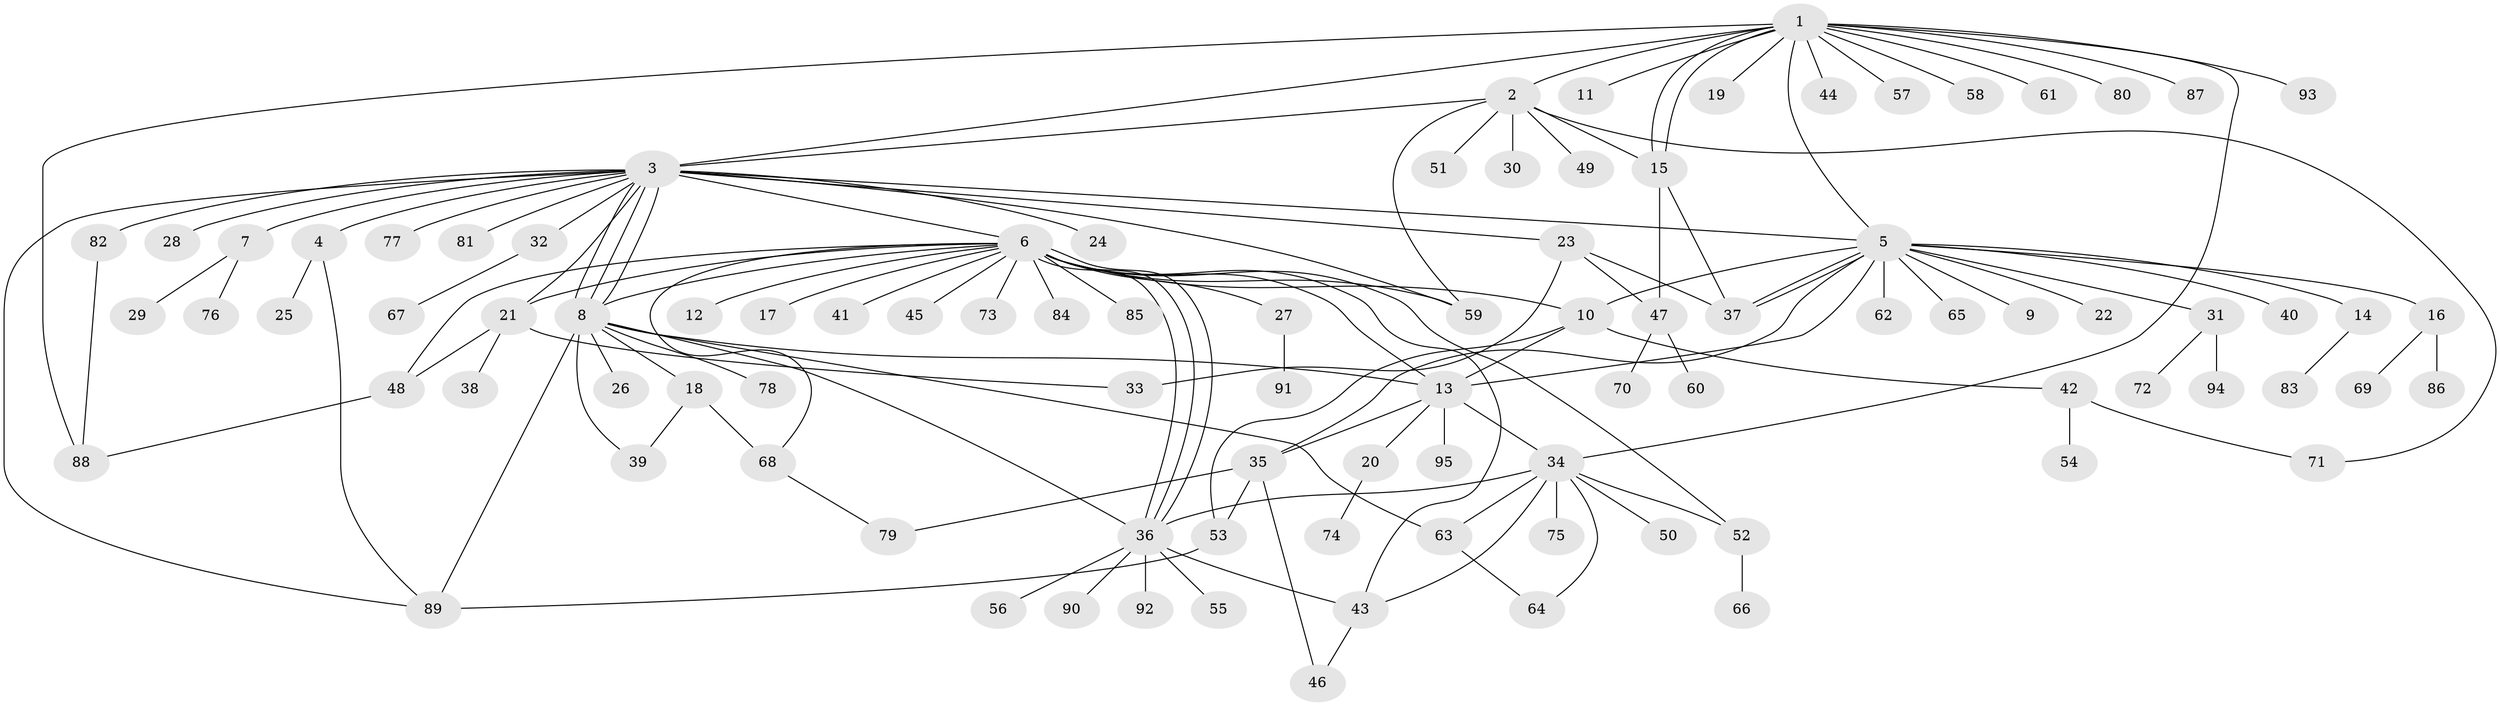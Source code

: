 // coarse degree distribution, {15: 0.01282051282051282, 7: 0.01282051282051282, 18: 0.01282051282051282, 14: 0.01282051282051282, 17: 0.01282051282051282, 3: 0.1282051282051282, 12: 0.01282051282051282, 1: 0.6025641025641025, 6: 0.01282051282051282, 8: 0.01282051282051282, 2: 0.08974358974358974, 5: 0.038461538461538464, 4: 0.02564102564102564, 13: 0.01282051282051282}
// Generated by graph-tools (version 1.1) at 2025/41/03/06/25 10:41:47]
// undirected, 95 vertices, 136 edges
graph export_dot {
graph [start="1"]
  node [color=gray90,style=filled];
  1;
  2;
  3;
  4;
  5;
  6;
  7;
  8;
  9;
  10;
  11;
  12;
  13;
  14;
  15;
  16;
  17;
  18;
  19;
  20;
  21;
  22;
  23;
  24;
  25;
  26;
  27;
  28;
  29;
  30;
  31;
  32;
  33;
  34;
  35;
  36;
  37;
  38;
  39;
  40;
  41;
  42;
  43;
  44;
  45;
  46;
  47;
  48;
  49;
  50;
  51;
  52;
  53;
  54;
  55;
  56;
  57;
  58;
  59;
  60;
  61;
  62;
  63;
  64;
  65;
  66;
  67;
  68;
  69;
  70;
  71;
  72;
  73;
  74;
  75;
  76;
  77;
  78;
  79;
  80;
  81;
  82;
  83;
  84;
  85;
  86;
  87;
  88;
  89;
  90;
  91;
  92;
  93;
  94;
  95;
  1 -- 2;
  1 -- 3;
  1 -- 5;
  1 -- 11;
  1 -- 15;
  1 -- 15;
  1 -- 19;
  1 -- 34;
  1 -- 44;
  1 -- 57;
  1 -- 58;
  1 -- 61;
  1 -- 80;
  1 -- 87;
  1 -- 88;
  1 -- 93;
  2 -- 3;
  2 -- 15;
  2 -- 30;
  2 -- 49;
  2 -- 51;
  2 -- 59;
  2 -- 71;
  3 -- 4;
  3 -- 5;
  3 -- 6;
  3 -- 7;
  3 -- 8;
  3 -- 8;
  3 -- 8;
  3 -- 21;
  3 -- 23;
  3 -- 24;
  3 -- 28;
  3 -- 32;
  3 -- 59;
  3 -- 77;
  3 -- 81;
  3 -- 82;
  3 -- 89;
  4 -- 25;
  4 -- 89;
  5 -- 9;
  5 -- 10;
  5 -- 13;
  5 -- 14;
  5 -- 16;
  5 -- 22;
  5 -- 31;
  5 -- 35;
  5 -- 37;
  5 -- 37;
  5 -- 40;
  5 -- 62;
  5 -- 65;
  6 -- 8;
  6 -- 10;
  6 -- 12;
  6 -- 13;
  6 -- 17;
  6 -- 21;
  6 -- 27;
  6 -- 36;
  6 -- 36;
  6 -- 36;
  6 -- 41;
  6 -- 43;
  6 -- 45;
  6 -- 48;
  6 -- 52;
  6 -- 59;
  6 -- 68;
  6 -- 73;
  6 -- 84;
  6 -- 85;
  7 -- 29;
  7 -- 76;
  8 -- 13;
  8 -- 18;
  8 -- 26;
  8 -- 36;
  8 -- 39;
  8 -- 63;
  8 -- 78;
  8 -- 89;
  10 -- 13;
  10 -- 42;
  10 -- 53;
  13 -- 20;
  13 -- 34;
  13 -- 35;
  13 -- 95;
  14 -- 83;
  15 -- 37;
  15 -- 47;
  16 -- 69;
  16 -- 86;
  18 -- 39;
  18 -- 68;
  20 -- 74;
  21 -- 33;
  21 -- 38;
  21 -- 48;
  23 -- 33;
  23 -- 37;
  23 -- 47;
  27 -- 91;
  31 -- 72;
  31 -- 94;
  32 -- 67;
  34 -- 36;
  34 -- 43;
  34 -- 50;
  34 -- 52;
  34 -- 63;
  34 -- 64;
  34 -- 75;
  35 -- 46;
  35 -- 53;
  35 -- 79;
  36 -- 43;
  36 -- 55;
  36 -- 56;
  36 -- 90;
  36 -- 92;
  42 -- 54;
  42 -- 71;
  43 -- 46;
  47 -- 60;
  47 -- 70;
  48 -- 88;
  52 -- 66;
  53 -- 89;
  63 -- 64;
  68 -- 79;
  82 -- 88;
}
